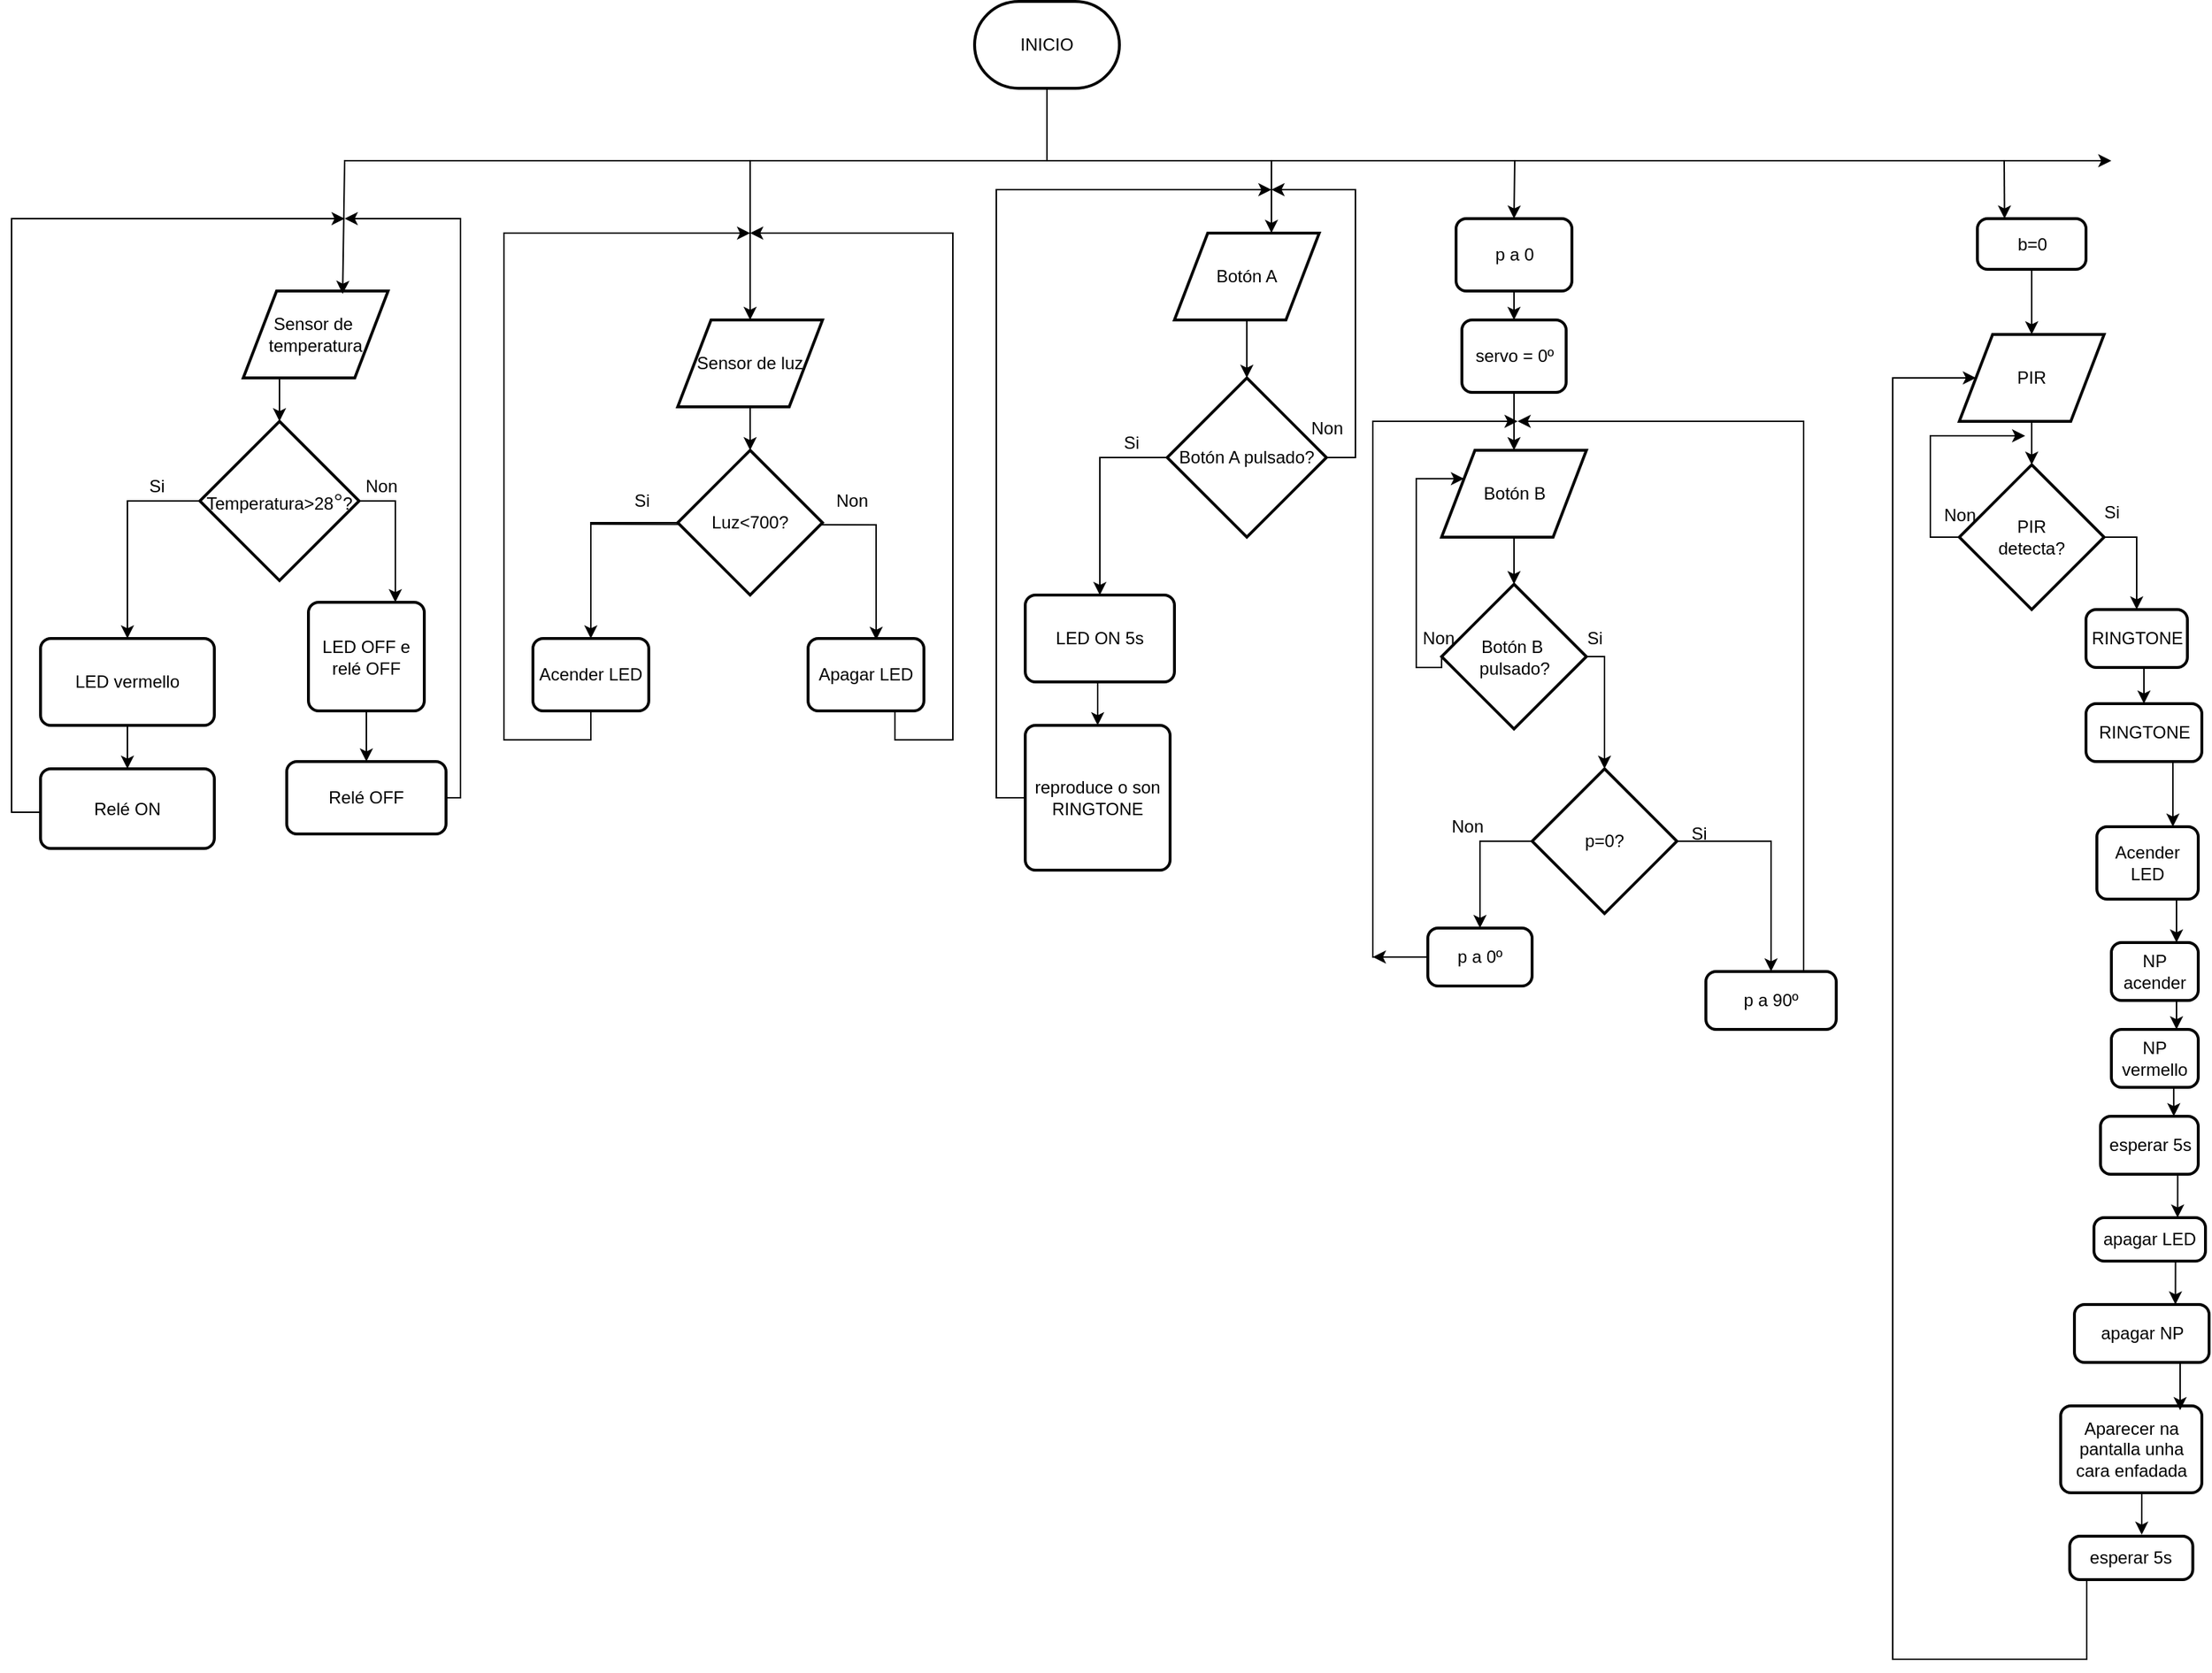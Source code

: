 <mxfile version="27.0.3">
  <diagram name="Page-1" id="KyqGEi8B41C6Mj7iuHl9">
    <mxGraphModel dx="1360" dy="793" grid="1" gridSize="10" guides="1" tooltips="1" connect="1" arrows="1" fold="1" page="1" pageScale="1" pageWidth="1654" pageHeight="1169" math="0" shadow="0">
      <root>
        <mxCell id="0" />
        <mxCell id="1" parent="0" />
        <mxCell id="-vufY55AQejXjVFCei5X-1" value="INICIO" style="strokeWidth=2;html=1;shape=mxgraph.flowchart.terminator;whiteSpace=wrap;" parent="1" vertex="1">
          <mxGeometry x="785" y="10" width="100" height="60" as="geometry" />
        </mxCell>
        <mxCell id="9w9Q5sbjlWEIoFkh7Z5A-24" style="edgeStyle=orthogonalEdgeStyle;rounded=0;orthogonalLoop=1;jettySize=auto;html=1;exitX=0.5;exitY=1;exitDx=0;exitDy=0;" parent="1" source="-vufY55AQejXjVFCei5X-2" edge="1">
          <mxGeometry relative="1" as="geometry">
            <mxPoint x="630" y="170" as="targetPoint" />
            <Array as="points">
              <mxPoint x="520" y="520" />
              <mxPoint x="460" y="520" />
              <mxPoint x="460" y="170" />
              <mxPoint x="592" y="170" />
            </Array>
          </mxGeometry>
        </mxCell>
        <mxCell id="-vufY55AQejXjVFCei5X-2" value="Acender LED" style="rounded=1;whiteSpace=wrap;html=1;absoluteArcSize=1;arcSize=14;strokeWidth=2;" parent="1" vertex="1">
          <mxGeometry x="480" y="450" width="80" height="50" as="geometry" />
        </mxCell>
        <mxCell id="-vufY55AQejXjVFCei5X-11" style="edgeStyle=orthogonalEdgeStyle;rounded=0;orthogonalLoop=1;jettySize=auto;html=1;exitX=0.5;exitY=1;exitDx=0;exitDy=0;" parent="1" source="-vufY55AQejXjVFCei5X-4" target="-vufY55AQejXjVFCei5X-5" edge="1">
          <mxGeometry relative="1" as="geometry" />
        </mxCell>
        <mxCell id="-vufY55AQejXjVFCei5X-4" value="&lt;div&gt;Sensor de luz&lt;/div&gt;" style="shape=parallelogram;html=1;strokeWidth=2;perimeter=parallelogramPerimeter;whiteSpace=wrap;rounded=1;arcSize=0;size=0.23;" parent="1" vertex="1">
          <mxGeometry x="580" y="230" width="100" height="60" as="geometry" />
        </mxCell>
        <mxCell id="-vufY55AQejXjVFCei5X-12" style="edgeStyle=orthogonalEdgeStyle;rounded=0;orthogonalLoop=1;jettySize=auto;html=1;entryX=0.588;entryY=0.02;entryDx=0;entryDy=0;entryPerimeter=0;" parent="1" target="-vufY55AQejXjVFCei5X-15" edge="1">
          <mxGeometry relative="1" as="geometry">
            <mxPoint x="720" y="440" as="targetPoint" />
            <mxPoint x="520" y="371" as="sourcePoint" />
          </mxGeometry>
        </mxCell>
        <mxCell id="-vufY55AQejXjVFCei5X-24" style="edgeStyle=orthogonalEdgeStyle;rounded=0;orthogonalLoop=1;jettySize=auto;html=1;exitX=0;exitY=0.5;exitDx=0;exitDy=0;exitPerimeter=0;entryX=0.5;entryY=0;entryDx=0;entryDy=0;" parent="1" source="-vufY55AQejXjVFCei5X-5" target="-vufY55AQejXjVFCei5X-2" edge="1">
          <mxGeometry relative="1" as="geometry" />
        </mxCell>
        <mxCell id="-vufY55AQejXjVFCei5X-5" value="Luz&amp;lt;700?" style="strokeWidth=2;html=1;shape=mxgraph.flowchart.decision;whiteSpace=wrap;" parent="1" vertex="1">
          <mxGeometry x="580" y="320" width="100" height="100" as="geometry" />
        </mxCell>
        <mxCell id="-vufY55AQejXjVFCei5X-7" value="Si" style="text;html=1;align=center;verticalAlign=middle;resizable=0;points=[];autosize=1;strokeColor=none;fillColor=none;" parent="1" vertex="1">
          <mxGeometry x="540" y="340" width="30" height="30" as="geometry" />
        </mxCell>
        <mxCell id="-vufY55AQejXjVFCei5X-14" value="Non" style="text;html=1;align=center;verticalAlign=middle;resizable=0;points=[];autosize=1;strokeColor=none;fillColor=none;" parent="1" vertex="1">
          <mxGeometry x="675" y="340" width="50" height="30" as="geometry" />
        </mxCell>
        <mxCell id="9w9Q5sbjlWEIoFkh7Z5A-3" style="edgeStyle=orthogonalEdgeStyle;rounded=0;orthogonalLoop=1;jettySize=auto;html=1;exitX=0.75;exitY=1;exitDx=0;exitDy=0;" parent="1" source="-vufY55AQejXjVFCei5X-15" edge="1">
          <mxGeometry relative="1" as="geometry">
            <mxPoint x="630" y="170" as="targetPoint" />
            <Array as="points">
              <mxPoint x="730" y="520" />
              <mxPoint x="770" y="520" />
              <mxPoint x="770" y="170" />
            </Array>
          </mxGeometry>
        </mxCell>
        <mxCell id="-vufY55AQejXjVFCei5X-15" value="Apagar LED" style="rounded=1;whiteSpace=wrap;html=1;absoluteArcSize=1;arcSize=14;strokeWidth=2;" parent="1" vertex="1">
          <mxGeometry x="670" y="450" width="80" height="50" as="geometry" />
        </mxCell>
        <mxCell id="-vufY55AQejXjVFCei5X-19" value="&lt;div&gt;Sensor de&amp;nbsp;&lt;/div&gt;&lt;div&gt;temperatura&lt;/div&gt;" style="shape=parallelogram;html=1;strokeWidth=2;perimeter=parallelogramPerimeter;whiteSpace=wrap;rounded=1;arcSize=0;size=0.23;" parent="1" vertex="1">
          <mxGeometry x="280" y="210" width="100" height="60" as="geometry" />
        </mxCell>
        <mxCell id="-vufY55AQejXjVFCei5X-23" value="" style="endArrow=classic;html=1;rounded=0;entryX=0.686;entryY=0.033;entryDx=0;entryDy=0;entryPerimeter=0;exitX=0.5;exitY=1;exitDx=0;exitDy=0;exitPerimeter=0;" parent="1" source="-vufY55AQejXjVFCei5X-1" target="-vufY55AQejXjVFCei5X-19" edge="1">
          <mxGeometry width="50" height="50" relative="1" as="geometry">
            <mxPoint x="835" y="120" as="sourcePoint" />
            <mxPoint x="460" y="170" as="targetPoint" />
            <Array as="points">
              <mxPoint x="835" y="120" />
              <mxPoint x="350" y="120" />
            </Array>
          </mxGeometry>
        </mxCell>
        <mxCell id="9w9Q5sbjlWEIoFkh7Z5A-10" style="edgeStyle=orthogonalEdgeStyle;rounded=0;orthogonalLoop=1;jettySize=auto;html=1;exitX=0;exitY=0.5;exitDx=0;exitDy=0;exitPerimeter=0;entryX=0.5;entryY=0;entryDx=0;entryDy=0;" parent="1" source="9w9Q5sbjlWEIoFkh7Z5A-4" target="9w9Q5sbjlWEIoFkh7Z5A-6" edge="1">
          <mxGeometry relative="1" as="geometry" />
        </mxCell>
        <mxCell id="9w9Q5sbjlWEIoFkh7Z5A-12" style="edgeStyle=orthogonalEdgeStyle;rounded=0;orthogonalLoop=1;jettySize=auto;html=1;exitX=1;exitY=0.5;exitDx=0;exitDy=0;" parent="1" source="lRxe8HQl1JGQCVjmyw2J-1" edge="1">
          <mxGeometry relative="1" as="geometry">
            <mxPoint x="350" y="160" as="targetPoint" />
            <mxPoint x="410" y="450" as="sourcePoint" />
            <Array as="points">
              <mxPoint x="430" y="160" />
            </Array>
          </mxGeometry>
        </mxCell>
        <mxCell id="9w9Q5sbjlWEIoFkh7Z5A-35" style="edgeStyle=orthogonalEdgeStyle;rounded=0;orthogonalLoop=1;jettySize=auto;html=1;exitX=1;exitY=0.5;exitDx=0;exitDy=0;exitPerimeter=0;entryX=0.75;entryY=0;entryDx=0;entryDy=0;" parent="1" source="9w9Q5sbjlWEIoFkh7Z5A-4" target="9w9Q5sbjlWEIoFkh7Z5A-31" edge="1">
          <mxGeometry relative="1" as="geometry" />
        </mxCell>
        <mxCell id="9w9Q5sbjlWEIoFkh7Z5A-4" value="Temperatura&amp;gt;28&lt;span style=&quot;color: rgb(32, 33, 34); font-family: sans-serif; font-size: 16px; text-align: start; background-color: rgb(255, 255, 255);&quot;&gt;°&lt;/span&gt;?" style="strokeWidth=2;html=1;shape=mxgraph.flowchart.decision;whiteSpace=wrap;" parent="1" vertex="1">
          <mxGeometry x="250" y="300" width="110" height="110" as="geometry" />
        </mxCell>
        <mxCell id="9w9Q5sbjlWEIoFkh7Z5A-5" style="edgeStyle=orthogonalEdgeStyle;rounded=0;orthogonalLoop=1;jettySize=auto;html=1;exitX=0.25;exitY=1;exitDx=0;exitDy=0;entryX=0.5;entryY=0;entryDx=0;entryDy=0;entryPerimeter=0;" parent="1" source="-vufY55AQejXjVFCei5X-19" target="9w9Q5sbjlWEIoFkh7Z5A-4" edge="1">
          <mxGeometry relative="1" as="geometry" />
        </mxCell>
        <mxCell id="9w9Q5sbjlWEIoFkh7Z5A-23" style="edgeStyle=orthogonalEdgeStyle;rounded=0;orthogonalLoop=1;jettySize=auto;html=1;exitX=0;exitY=0.5;exitDx=0;exitDy=0;" parent="1" source="9w9Q5sbjlWEIoFkh7Z5A-32" edge="1">
          <mxGeometry relative="1" as="geometry">
            <mxPoint x="120" y="540" as="sourcePoint" />
            <mxPoint x="350" y="160" as="targetPoint" />
            <Array as="points">
              <mxPoint x="140" y="570" />
              <mxPoint x="120" y="570" />
              <mxPoint x="120" y="160" />
            </Array>
          </mxGeometry>
        </mxCell>
        <mxCell id="9w9Q5sbjlWEIoFkh7Z5A-34" style="edgeStyle=orthogonalEdgeStyle;rounded=0;orthogonalLoop=1;jettySize=auto;html=1;exitX=0.5;exitY=1;exitDx=0;exitDy=0;entryX=0.5;entryY=0;entryDx=0;entryDy=0;" parent="1" source="9w9Q5sbjlWEIoFkh7Z5A-6" target="9w9Q5sbjlWEIoFkh7Z5A-32" edge="1">
          <mxGeometry relative="1" as="geometry" />
        </mxCell>
        <mxCell id="9w9Q5sbjlWEIoFkh7Z5A-6" value="LED vermello" style="rounded=1;whiteSpace=wrap;html=1;absoluteArcSize=1;arcSize=14;strokeWidth=2;" parent="1" vertex="1">
          <mxGeometry x="140" y="450" width="120" height="60" as="geometry" />
        </mxCell>
        <mxCell id="9w9Q5sbjlWEIoFkh7Z5A-11" value="Si" style="text;html=1;align=center;verticalAlign=middle;resizable=0;points=[];autosize=1;strokeColor=none;fillColor=none;" parent="1" vertex="1">
          <mxGeometry x="205" y="330" width="30" height="30" as="geometry" />
        </mxCell>
        <mxCell id="9w9Q5sbjlWEIoFkh7Z5A-13" value="Non" style="text;html=1;align=center;verticalAlign=middle;resizable=0;points=[];autosize=1;strokeColor=none;fillColor=none;" parent="1" vertex="1">
          <mxGeometry x="350" y="330" width="50" height="30" as="geometry" />
        </mxCell>
        <mxCell id="9w9Q5sbjlWEIoFkh7Z5A-14" value="" style="endArrow=classic;html=1;rounded=0;edgeStyle=orthogonalEdgeStyle;entryX=0.669;entryY=-0.001;entryDx=0;entryDy=0;entryPerimeter=0;" parent="1" target="9w9Q5sbjlWEIoFkh7Z5A-16" edge="1">
          <mxGeometry width="50" height="50" relative="1" as="geometry">
            <mxPoint x="828" y="120" as="sourcePoint" />
            <mxPoint x="943" y="120" as="targetPoint" />
            <Array as="points">
              <mxPoint x="990" y="120" />
              <mxPoint x="990" y="170" />
            </Array>
          </mxGeometry>
        </mxCell>
        <mxCell id="9w9Q5sbjlWEIoFkh7Z5A-16" value="Botón A" style="shape=parallelogram;html=1;strokeWidth=2;perimeter=parallelogramPerimeter;whiteSpace=wrap;rounded=1;arcSize=0;size=0.23;" parent="1" vertex="1">
          <mxGeometry x="923" y="170" width="100" height="60" as="geometry" />
        </mxCell>
        <mxCell id="9w9Q5sbjlWEIoFkh7Z5A-21" style="edgeStyle=orthogonalEdgeStyle;rounded=0;orthogonalLoop=1;jettySize=auto;html=1;exitX=0;exitY=0.5;exitDx=0;exitDy=0;exitPerimeter=0;entryX=0.5;entryY=0;entryDx=0;entryDy=0;" parent="1" source="9w9Q5sbjlWEIoFkh7Z5A-18" target="9w9Q5sbjlWEIoFkh7Z5A-20" edge="1">
          <mxGeometry relative="1" as="geometry" />
        </mxCell>
        <mxCell id="9w9Q5sbjlWEIoFkh7Z5A-25" style="edgeStyle=orthogonalEdgeStyle;rounded=0;orthogonalLoop=1;jettySize=auto;html=1;exitX=1;exitY=0.5;exitDx=0;exitDy=0;exitPerimeter=0;" parent="1" source="9w9Q5sbjlWEIoFkh7Z5A-18" edge="1">
          <mxGeometry relative="1" as="geometry">
            <mxPoint x="990" y="140" as="targetPoint" />
            <Array as="points">
              <mxPoint x="1048" y="325" />
              <mxPoint x="1048" y="140" />
            </Array>
          </mxGeometry>
        </mxCell>
        <mxCell id="9w9Q5sbjlWEIoFkh7Z5A-18" value="Botón A pulsado?" style="strokeWidth=2;html=1;shape=mxgraph.flowchart.decision;whiteSpace=wrap;" parent="1" vertex="1">
          <mxGeometry x="918" y="270" width="110" height="110" as="geometry" />
        </mxCell>
        <mxCell id="9w9Q5sbjlWEIoFkh7Z5A-19" style="edgeStyle=orthogonalEdgeStyle;rounded=0;orthogonalLoop=1;jettySize=auto;html=1;exitX=0.5;exitY=1;exitDx=0;exitDy=0;entryX=0.5;entryY=0;entryDx=0;entryDy=0;entryPerimeter=0;" parent="1" source="9w9Q5sbjlWEIoFkh7Z5A-16" target="9w9Q5sbjlWEIoFkh7Z5A-18" edge="1">
          <mxGeometry relative="1" as="geometry" />
        </mxCell>
        <mxCell id="9w9Q5sbjlWEIoFkh7Z5A-26" style="edgeStyle=orthogonalEdgeStyle;rounded=0;orthogonalLoop=1;jettySize=auto;html=1;exitX=0;exitY=0.5;exitDx=0;exitDy=0;" parent="1" source="9w9Q5sbjlWEIoFkh7Z5A-30" edge="1">
          <mxGeometry relative="1" as="geometry">
            <mxPoint x="990" y="140" as="targetPoint" />
            <Array as="points">
              <mxPoint x="800" y="560" />
              <mxPoint x="800" y="140" />
            </Array>
          </mxGeometry>
        </mxCell>
        <mxCell id="9w9Q5sbjlWEIoFkh7Z5A-36" style="edgeStyle=orthogonalEdgeStyle;rounded=0;orthogonalLoop=1;jettySize=auto;html=1;exitX=0.5;exitY=1;exitDx=0;exitDy=0;entryX=0.5;entryY=0;entryDx=0;entryDy=0;" parent="1" source="9w9Q5sbjlWEIoFkh7Z5A-20" target="9w9Q5sbjlWEIoFkh7Z5A-30" edge="1">
          <mxGeometry relative="1" as="geometry" />
        </mxCell>
        <mxCell id="9w9Q5sbjlWEIoFkh7Z5A-20" value="LED ON 5s" style="rounded=1;whiteSpace=wrap;html=1;absoluteArcSize=1;arcSize=14;strokeWidth=2;" parent="1" vertex="1">
          <mxGeometry x="820" y="420" width="103" height="60" as="geometry" />
        </mxCell>
        <mxCell id="9w9Q5sbjlWEIoFkh7Z5A-22" value="Si" style="text;html=1;align=center;verticalAlign=middle;resizable=0;points=[];autosize=1;strokeColor=none;fillColor=none;" parent="1" vertex="1">
          <mxGeometry x="878" y="300" width="30" height="30" as="geometry" />
        </mxCell>
        <mxCell id="9w9Q5sbjlWEIoFkh7Z5A-27" value="Non" style="text;html=1;align=center;verticalAlign=middle;resizable=0;points=[];autosize=1;strokeColor=none;fillColor=none;" parent="1" vertex="1">
          <mxGeometry x="1003" y="290" width="50" height="30" as="geometry" />
        </mxCell>
        <mxCell id="9w9Q5sbjlWEIoFkh7Z5A-28" value="" style="endArrow=classic;html=1;rounded=0;entryX=0.5;entryY=0;entryDx=0;entryDy=0;" parent="1" target="-vufY55AQejXjVFCei5X-4" edge="1">
          <mxGeometry width="50" height="50" relative="1" as="geometry">
            <mxPoint x="630" y="120" as="sourcePoint" />
            <mxPoint x="780" y="210" as="targetPoint" />
          </mxGeometry>
        </mxCell>
        <mxCell id="9w9Q5sbjlWEIoFkh7Z5A-30" value="reproduce o son RINGTONE" style="rounded=1;whiteSpace=wrap;html=1;absoluteArcSize=1;arcSize=14;strokeWidth=2;" parent="1" vertex="1">
          <mxGeometry x="820" y="510" width="100" height="100" as="geometry" />
        </mxCell>
        <mxCell id="lRxe8HQl1JGQCVjmyw2J-2" style="edgeStyle=orthogonalEdgeStyle;rounded=0;orthogonalLoop=1;jettySize=auto;html=1;exitX=0.5;exitY=1;exitDx=0;exitDy=0;entryX=0.5;entryY=0;entryDx=0;entryDy=0;" parent="1" source="9w9Q5sbjlWEIoFkh7Z5A-31" target="lRxe8HQl1JGQCVjmyw2J-1" edge="1">
          <mxGeometry relative="1" as="geometry" />
        </mxCell>
        <mxCell id="9w9Q5sbjlWEIoFkh7Z5A-31" value="LED OFF e relé OFF" style="rounded=1;whiteSpace=wrap;html=1;absoluteArcSize=1;arcSize=14;strokeWidth=2;" parent="1" vertex="1">
          <mxGeometry x="325" y="425" width="80" height="75" as="geometry" />
        </mxCell>
        <mxCell id="9w9Q5sbjlWEIoFkh7Z5A-32" value="&lt;div&gt;Relé ON&lt;/div&gt;" style="rounded=1;whiteSpace=wrap;html=1;absoluteArcSize=1;arcSize=14;strokeWidth=2;" parent="1" vertex="1">
          <mxGeometry x="140" y="540" width="120" height="55" as="geometry" />
        </mxCell>
        <mxCell id="lRxe8HQl1JGQCVjmyw2J-1" value="Relé OFF" style="rounded=1;whiteSpace=wrap;html=1;absoluteArcSize=1;arcSize=14;strokeWidth=2;" parent="1" vertex="1">
          <mxGeometry x="310" y="535" width="110" height="50" as="geometry" />
        </mxCell>
        <mxCell id="W9hbF1R6x8qX6uRaWupD-9" value="" style="endArrow=classic;html=1;rounded=0;entryX=0.5;entryY=0;entryDx=0;entryDy=0;" parent="1" target="CSXq6zceM_N9ux1u6pRN-1" edge="1">
          <mxGeometry width="50" height="50" relative="1" as="geometry">
            <mxPoint x="990" y="120" as="sourcePoint" />
            <mxPoint x="1155" y="170" as="targetPoint" />
            <Array as="points">
              <mxPoint x="1158" y="120" />
            </Array>
          </mxGeometry>
        </mxCell>
        <mxCell id="cJecQcQjMjEufNNMc6uH-2" style="edgeStyle=orthogonalEdgeStyle;rounded=0;orthogonalLoop=1;jettySize=auto;html=1;exitX=0.5;exitY=1;exitDx=0;exitDy=0;entryX=0.5;entryY=0;entryDx=0;entryDy=0;" parent="1" source="CSXq6zceM_N9ux1u6pRN-1" target="cJecQcQjMjEufNNMc6uH-1" edge="1">
          <mxGeometry relative="1" as="geometry" />
        </mxCell>
        <mxCell id="CSXq6zceM_N9ux1u6pRN-1" value="p a 0" style="rounded=1;whiteSpace=wrap;html=1;absoluteArcSize=1;arcSize=14;strokeWidth=2;" parent="1" vertex="1">
          <mxGeometry x="1117.5" y="160" width="80" height="50" as="geometry" />
        </mxCell>
        <mxCell id="CSXq6zceM_N9ux1u6pRN-10" value="Non" style="text;html=1;align=center;verticalAlign=middle;resizable=0;points=[];autosize=1;strokeColor=none;fillColor=none;" parent="1" vertex="1">
          <mxGeometry x="1080" y="435" width="50" height="30" as="geometry" />
        </mxCell>
        <mxCell id="CSXq6zceM_N9ux1u6pRN-11" value="Si" style="text;html=1;align=center;verticalAlign=middle;resizable=0;points=[];autosize=1;strokeColor=none;fillColor=none;" parent="1" vertex="1">
          <mxGeometry x="1197.5" y="435" width="30" height="30" as="geometry" />
        </mxCell>
        <mxCell id="CSXq6zceM_N9ux1u6pRN-20" style="edgeStyle=orthogonalEdgeStyle;rounded=0;orthogonalLoop=1;jettySize=auto;html=1;exitX=1;exitY=0.5;exitDx=0;exitDy=0;exitPerimeter=0;entryX=0.5;entryY=0;entryDx=0;entryDy=0;entryPerimeter=0;" parent="1" source="CSXq6zceM_N9ux1u6pRN-14" target="CSXq6zceM_N9ux1u6pRN-21" edge="1">
          <mxGeometry relative="1" as="geometry">
            <mxPoint x="1250" y="540" as="targetPoint" />
            <Array as="points">
              <mxPoint x="1220" y="463" />
              <mxPoint x="1220" y="540" />
            </Array>
          </mxGeometry>
        </mxCell>
        <mxCell id="CSXq6zceM_N9ux1u6pRN-23" style="edgeStyle=orthogonalEdgeStyle;rounded=0;orthogonalLoop=1;jettySize=auto;html=1;exitX=0;exitY=0.5;exitDx=0;exitDy=0;exitPerimeter=0;entryX=0;entryY=0.25;entryDx=0;entryDy=0;" parent="1" source="CSXq6zceM_N9ux1u6pRN-14" target="CSXq6zceM_N9ux1u6pRN-17" edge="1">
          <mxGeometry relative="1" as="geometry">
            <mxPoint x="1170" y="300" as="targetPoint" />
            <Array as="points">
              <mxPoint x="1108" y="470" />
              <mxPoint x="1090" y="470" />
              <mxPoint x="1090" y="340" />
            </Array>
          </mxGeometry>
        </mxCell>
        <mxCell id="CSXq6zceM_N9ux1u6pRN-14" value="Botón B&amp;nbsp;&lt;div&gt;pulsado?&lt;/div&gt;" style="strokeWidth=2;html=1;shape=mxgraph.flowchart.decision;whiteSpace=wrap;" parent="1" vertex="1">
          <mxGeometry x="1107.5" y="412.5" width="100" height="100" as="geometry" />
        </mxCell>
        <mxCell id="CSXq6zceM_N9ux1u6pRN-17" value="Botón B" style="shape=parallelogram;html=1;strokeWidth=2;perimeter=parallelogramPerimeter;whiteSpace=wrap;rounded=1;arcSize=0;size=0.23;" parent="1" vertex="1">
          <mxGeometry x="1107.5" y="320" width="100" height="60" as="geometry" />
        </mxCell>
        <mxCell id="CSXq6zceM_N9ux1u6pRN-19" style="edgeStyle=orthogonalEdgeStyle;rounded=0;orthogonalLoop=1;jettySize=auto;html=1;exitX=0.5;exitY=1;exitDx=0;exitDy=0;entryX=0.5;entryY=0;entryDx=0;entryDy=0;entryPerimeter=0;" parent="1" source="CSXq6zceM_N9ux1u6pRN-17" target="CSXq6zceM_N9ux1u6pRN-14" edge="1">
          <mxGeometry relative="1" as="geometry" />
        </mxCell>
        <mxCell id="CSXq6zceM_N9ux1u6pRN-22" style="edgeStyle=orthogonalEdgeStyle;rounded=0;orthogonalLoop=1;jettySize=auto;html=1;exitX=1;exitY=0.5;exitDx=0;exitDy=0;exitPerimeter=0;entryX=0.5;entryY=0;entryDx=0;entryDy=0;" parent="1" source="CSXq6zceM_N9ux1u6pRN-21" target="CSXq6zceM_N9ux1u6pRN-26" edge="1">
          <mxGeometry relative="1" as="geometry">
            <mxPoint x="1300" y="660" as="targetPoint" />
            <Array as="points">
              <mxPoint x="1335" y="590" />
            </Array>
          </mxGeometry>
        </mxCell>
        <mxCell id="i7zclb9xwEqO1pH5dlS5-2" style="edgeStyle=orthogonalEdgeStyle;rounded=0;orthogonalLoop=1;jettySize=auto;html=1;exitX=0;exitY=0.5;exitDx=0;exitDy=0;exitPerimeter=0;entryX=0.5;entryY=0;entryDx=0;entryDy=0;" parent="1" source="CSXq6zceM_N9ux1u6pRN-21" target="i7zclb9xwEqO1pH5dlS5-1" edge="1">
          <mxGeometry relative="1" as="geometry">
            <mxPoint x="1125" y="620" as="targetPoint" />
          </mxGeometry>
        </mxCell>
        <mxCell id="CSXq6zceM_N9ux1u6pRN-21" value="p=0?" style="strokeWidth=2;html=1;shape=mxgraph.flowchart.decision;whiteSpace=wrap;" parent="1" vertex="1">
          <mxGeometry x="1170" y="540" width="100" height="100" as="geometry" />
        </mxCell>
        <mxCell id="CSXq6zceM_N9ux1u6pRN-24" value="Si" style="text;html=1;align=center;verticalAlign=middle;resizable=0;points=[];autosize=1;strokeColor=none;fillColor=none;" parent="1" vertex="1">
          <mxGeometry x="1270" y="570" width="30" height="30" as="geometry" />
        </mxCell>
        <mxCell id="CSXq6zceM_N9ux1u6pRN-25" value="Non" style="text;html=1;align=center;verticalAlign=middle;resizable=0;points=[];autosize=1;strokeColor=none;fillColor=none;" parent="1" vertex="1">
          <mxGeometry x="1100" y="565" width="50" height="30" as="geometry" />
        </mxCell>
        <mxCell id="i7zclb9xwEqO1pH5dlS5-6" style="edgeStyle=orthogonalEdgeStyle;rounded=0;orthogonalLoop=1;jettySize=auto;html=1;exitX=0.75;exitY=0;exitDx=0;exitDy=0;" parent="1" source="CSXq6zceM_N9ux1u6pRN-26" edge="1">
          <mxGeometry relative="1" as="geometry">
            <mxPoint x="1160" y="300" as="targetPoint" />
            <Array as="points">
              <mxPoint x="1358" y="300" />
            </Array>
          </mxGeometry>
        </mxCell>
        <mxCell id="CSXq6zceM_N9ux1u6pRN-26" value="p a 90º" style="rounded=1;whiteSpace=wrap;html=1;absoluteArcSize=1;arcSize=14;strokeWidth=2;" parent="1" vertex="1">
          <mxGeometry x="1290" y="680" width="90" height="40" as="geometry" />
        </mxCell>
        <mxCell id="kLhJCPL_ZxocsiZe3DG--5" style="edgeStyle=orthogonalEdgeStyle;rounded=0;orthogonalLoop=1;jettySize=auto;html=1;exitX=0.5;exitY=1;exitDx=0;exitDy=0;entryX=0.5;entryY=0;entryDx=0;entryDy=0;" parent="1" source="CSXq6zceM_N9ux1u6pRN-27" target="CSXq6zceM_N9ux1u6pRN-29" edge="1">
          <mxGeometry relative="1" as="geometry" />
        </mxCell>
        <mxCell id="CSXq6zceM_N9ux1u6pRN-27" value="b=0" style="rounded=1;whiteSpace=wrap;html=1;absoluteArcSize=1;arcSize=14;strokeWidth=2;" parent="1" vertex="1">
          <mxGeometry x="1477.5" y="160" width="75" height="35" as="geometry" />
        </mxCell>
        <mxCell id="CSXq6zceM_N9ux1u6pRN-28" value="" style="endArrow=classic;html=1;rounded=0;" parent="1" edge="1">
          <mxGeometry width="50" height="50" relative="1" as="geometry">
            <mxPoint x="1150" y="120" as="sourcePoint" />
            <mxPoint x="1570" y="120" as="targetPoint" />
            <Array as="points">
              <mxPoint x="1335" y="120" />
            </Array>
          </mxGeometry>
        </mxCell>
        <mxCell id="CSXq6zceM_N9ux1u6pRN-29" value="PIR" style="shape=parallelogram;html=1;strokeWidth=2;perimeter=parallelogramPerimeter;whiteSpace=wrap;rounded=1;arcSize=0;size=0.23;" parent="1" vertex="1">
          <mxGeometry x="1465" y="240" width="100" height="60" as="geometry" />
        </mxCell>
        <mxCell id="i7zclb9xwEqO1pH5dlS5-20" style="edgeStyle=orthogonalEdgeStyle;rounded=0;orthogonalLoop=1;jettySize=auto;html=1;exitX=0;exitY=0.5;exitDx=0;exitDy=0;exitPerimeter=0;" parent="1" source="kLhJCPL_ZxocsiZe3DG--1" edge="1">
          <mxGeometry relative="1" as="geometry">
            <mxPoint x="1510" y="310" as="targetPoint" />
          </mxGeometry>
        </mxCell>
        <mxCell id="i7zclb9xwEqO1pH5dlS5-24" style="edgeStyle=orthogonalEdgeStyle;rounded=0;orthogonalLoop=1;jettySize=auto;html=1;exitX=1;exitY=0.5;exitDx=0;exitDy=0;exitPerimeter=0;entryX=0.5;entryY=0;entryDx=0;entryDy=0;" parent="1" source="kLhJCPL_ZxocsiZe3DG--1" target="i7zclb9xwEqO1pH5dlS5-23" edge="1">
          <mxGeometry relative="1" as="geometry" />
        </mxCell>
        <mxCell id="kLhJCPL_ZxocsiZe3DG--1" value="PIR&lt;div&gt;detecta?&lt;/div&gt;" style="strokeWidth=2;html=1;shape=mxgraph.flowchart.decision;whiteSpace=wrap;" parent="1" vertex="1">
          <mxGeometry x="1465" y="330" width="100" height="100" as="geometry" />
        </mxCell>
        <mxCell id="kLhJCPL_ZxocsiZe3DG--6" style="edgeStyle=orthogonalEdgeStyle;rounded=0;orthogonalLoop=1;jettySize=auto;html=1;exitX=0.5;exitY=1;exitDx=0;exitDy=0;entryX=0.5;entryY=0;entryDx=0;entryDy=0;entryPerimeter=0;" parent="1" source="CSXq6zceM_N9ux1u6pRN-29" target="kLhJCPL_ZxocsiZe3DG--1" edge="1">
          <mxGeometry relative="1" as="geometry" />
        </mxCell>
        <mxCell id="i7zclb9xwEqO1pH5dlS5-13" style="edgeStyle=orthogonalEdgeStyle;rounded=0;orthogonalLoop=1;jettySize=auto;html=1;exitX=0;exitY=0.5;exitDx=0;exitDy=0;" parent="1" source="i7zclb9xwEqO1pH5dlS5-1" edge="1">
          <mxGeometry relative="1" as="geometry">
            <mxPoint x="1060" y="670" as="targetPoint" />
          </mxGeometry>
        </mxCell>
        <mxCell id="i7zclb9xwEqO1pH5dlS5-1" value="p a 0º" style="rounded=1;whiteSpace=wrap;html=1;absoluteArcSize=1;arcSize=14;strokeWidth=2;" parent="1" vertex="1">
          <mxGeometry x="1098" y="650" width="72" height="40" as="geometry" />
        </mxCell>
        <mxCell id="i7zclb9xwEqO1pH5dlS5-12" style="edgeStyle=orthogonalEdgeStyle;rounded=0;orthogonalLoop=1;jettySize=auto;html=1;exitX=0;exitY=0.5;exitDx=0;exitDy=0;exitPerimeter=0;" parent="1" edge="1">
          <mxGeometry relative="1" as="geometry">
            <mxPoint x="1160" y="300" as="targetPoint" />
            <Array as="points">
              <mxPoint x="1060" y="670" />
              <mxPoint x="1060" y="300" />
            </Array>
            <mxPoint x="1075" y="670" as="sourcePoint" />
          </mxGeometry>
        </mxCell>
        <mxCell id="i7zclb9xwEqO1pH5dlS5-9" value="" style="endArrow=classic;html=1;rounded=0;entryX=0.25;entryY=0;entryDx=0;entryDy=0;" parent="1" target="CSXq6zceM_N9ux1u6pRN-27" edge="1">
          <mxGeometry width="50" height="50" relative="1" as="geometry">
            <mxPoint x="1496" y="120" as="sourcePoint" />
            <mxPoint x="1550" y="100" as="targetPoint" />
          </mxGeometry>
        </mxCell>
        <mxCell id="i7zclb9xwEqO1pH5dlS5-21" value="Non" style="text;html=1;align=center;verticalAlign=middle;resizable=0;points=[];autosize=1;strokeColor=none;fillColor=none;" parent="1" vertex="1">
          <mxGeometry x="1440" y="350" width="50" height="30" as="geometry" />
        </mxCell>
        <mxCell id="i7zclb9xwEqO1pH5dlS5-26" style="edgeStyle=orthogonalEdgeStyle;rounded=0;orthogonalLoop=1;jettySize=auto;html=1;exitX=0.5;exitY=1;exitDx=0;exitDy=0;entryX=0.5;entryY=0;entryDx=0;entryDy=0;" parent="1" source="i7zclb9xwEqO1pH5dlS5-23" target="i7zclb9xwEqO1pH5dlS5-25" edge="1">
          <mxGeometry relative="1" as="geometry" />
        </mxCell>
        <mxCell id="i7zclb9xwEqO1pH5dlS5-23" value="&amp;nbsp;RINGTONE&amp;nbsp;" style="rounded=1;whiteSpace=wrap;html=1;absoluteArcSize=1;arcSize=14;strokeWidth=2;" parent="1" vertex="1">
          <mxGeometry x="1552.5" y="430" width="70" height="40" as="geometry" />
        </mxCell>
        <mxCell id="h1T2e8of2kqsvRnPYRkr-1" style="edgeStyle=orthogonalEdgeStyle;rounded=0;orthogonalLoop=1;jettySize=auto;html=1;exitX=0.75;exitY=1;exitDx=0;exitDy=0;entryX=0.75;entryY=0;entryDx=0;entryDy=0;" parent="1" source="i7zclb9xwEqO1pH5dlS5-25" target="i7zclb9xwEqO1pH5dlS5-33" edge="1">
          <mxGeometry relative="1" as="geometry" />
        </mxCell>
        <mxCell id="i7zclb9xwEqO1pH5dlS5-25" value="RINGTONE" style="rounded=1;whiteSpace=wrap;html=1;absoluteArcSize=1;arcSize=14;strokeWidth=2;" parent="1" vertex="1">
          <mxGeometry x="1552.5" y="495" width="80" height="40" as="geometry" />
        </mxCell>
        <mxCell id="iv6m-2WlOI4TeWNcMpfM-1" style="edgeStyle=orthogonalEdgeStyle;rounded=0;orthogonalLoop=1;jettySize=auto;html=1;exitX=0.75;exitY=1;exitDx=0;exitDy=0;entryX=0.75;entryY=0;entryDx=0;entryDy=0;" parent="1" source="i7zclb9xwEqO1pH5dlS5-33" target="i7zclb9xwEqO1pH5dlS5-35" edge="1">
          <mxGeometry relative="1" as="geometry" />
        </mxCell>
        <mxCell id="i7zclb9xwEqO1pH5dlS5-33" value="Acender LED" style="rounded=1;whiteSpace=wrap;html=1;absoluteArcSize=1;arcSize=14;strokeWidth=2;" parent="1" vertex="1">
          <mxGeometry x="1560" y="580" width="70" height="50" as="geometry" />
        </mxCell>
        <mxCell id="iv6m-2WlOI4TeWNcMpfM-4" style="edgeStyle=orthogonalEdgeStyle;rounded=0;orthogonalLoop=1;jettySize=auto;html=1;exitX=0.75;exitY=1;exitDx=0;exitDy=0;entryX=0.75;entryY=0;entryDx=0;entryDy=0;" parent="1" source="i7zclb9xwEqO1pH5dlS5-34" target="iv6m-2WlOI4TeWNcMpfM-3" edge="1">
          <mxGeometry relative="1" as="geometry" />
        </mxCell>
        <mxCell id="i7zclb9xwEqO1pH5dlS5-34" value="NP vermello" style="rounded=1;whiteSpace=wrap;html=1;absoluteArcSize=1;arcSize=14;strokeWidth=2;" parent="1" vertex="1">
          <mxGeometry x="1570" y="720" width="60" height="40" as="geometry" />
        </mxCell>
        <mxCell id="iv6m-2WlOI4TeWNcMpfM-2" style="edgeStyle=orthogonalEdgeStyle;rounded=0;orthogonalLoop=1;jettySize=auto;html=1;exitX=0.75;exitY=1;exitDx=0;exitDy=0;entryX=0.75;entryY=0;entryDx=0;entryDy=0;" parent="1" source="i7zclb9xwEqO1pH5dlS5-35" target="i7zclb9xwEqO1pH5dlS5-34" edge="1">
          <mxGeometry relative="1" as="geometry" />
        </mxCell>
        <mxCell id="i7zclb9xwEqO1pH5dlS5-35" value="NP acender" style="rounded=1;whiteSpace=wrap;html=1;absoluteArcSize=1;arcSize=14;strokeWidth=2;" parent="1" vertex="1">
          <mxGeometry x="1570" y="660" width="60" height="40" as="geometry" />
        </mxCell>
        <mxCell id="i7zclb9xwEqO1pH5dlS5-36" value="Aparecer na pantalla unha cara enfadada" style="rounded=1;whiteSpace=wrap;html=1;absoluteArcSize=1;arcSize=14;strokeWidth=2;" parent="1" vertex="1">
          <mxGeometry x="1535" y="980" width="97.5" height="60" as="geometry" />
        </mxCell>
        <mxCell id="iv6m-2WlOI4TeWNcMpfM-6" style="edgeStyle=orthogonalEdgeStyle;rounded=0;orthogonalLoop=1;jettySize=auto;html=1;exitX=0.75;exitY=1;exitDx=0;exitDy=0;entryX=0.75;entryY=0;entryDx=0;entryDy=0;" parent="1" source="iv6m-2WlOI4TeWNcMpfM-3" target="iv6m-2WlOI4TeWNcMpfM-5" edge="1">
          <mxGeometry relative="1" as="geometry" />
        </mxCell>
        <mxCell id="iv6m-2WlOI4TeWNcMpfM-3" value="esperar 5s" style="rounded=1;whiteSpace=wrap;html=1;absoluteArcSize=1;arcSize=14;strokeWidth=2;" parent="1" vertex="1">
          <mxGeometry x="1562.5" y="780" width="67.5" height="40" as="geometry" />
        </mxCell>
        <mxCell id="iv6m-2WlOI4TeWNcMpfM-7" style="edgeStyle=orthogonalEdgeStyle;rounded=0;orthogonalLoop=1;jettySize=auto;html=1;exitX=0.75;exitY=1;exitDx=0;exitDy=0;entryX=0.75;entryY=0;entryDx=0;entryDy=0;" parent="1" source="iv6m-2WlOI4TeWNcMpfM-5" target="iv6m-2WlOI4TeWNcMpfM-8" edge="1">
          <mxGeometry relative="1" as="geometry">
            <mxPoint x="1616" y="980" as="targetPoint" />
          </mxGeometry>
        </mxCell>
        <mxCell id="iv6m-2WlOI4TeWNcMpfM-5" value="apagar LED" style="rounded=1;whiteSpace=wrap;html=1;absoluteArcSize=1;arcSize=14;strokeWidth=2;" parent="1" vertex="1">
          <mxGeometry x="1558" y="850" width="77" height="30" as="geometry" />
        </mxCell>
        <mxCell id="iv6m-2WlOI4TeWNcMpfM-8" value="apagar NP" style="rounded=1;whiteSpace=wrap;html=1;absoluteArcSize=1;arcSize=14;strokeWidth=2;" parent="1" vertex="1">
          <mxGeometry x="1544.5" y="910" width="93" height="40" as="geometry" />
        </mxCell>
        <mxCell id="iv6m-2WlOI4TeWNcMpfM-10" style="edgeStyle=orthogonalEdgeStyle;rounded=0;orthogonalLoop=1;jettySize=auto;html=1;exitX=0.75;exitY=1;exitDx=0;exitDy=0;entryX=0.846;entryY=0.05;entryDx=0;entryDy=0;entryPerimeter=0;" parent="1" source="iv6m-2WlOI4TeWNcMpfM-8" target="i7zclb9xwEqO1pH5dlS5-36" edge="1">
          <mxGeometry relative="1" as="geometry" />
        </mxCell>
        <mxCell id="iv6m-2WlOI4TeWNcMpfM-13" style="edgeStyle=orthogonalEdgeStyle;rounded=0;orthogonalLoop=1;jettySize=auto;html=1;entryX=0;entryY=0.5;entryDx=0;entryDy=0;exitX=0;exitY=0.75;exitDx=0;exitDy=0;" parent="1" source="iv6m-2WlOI4TeWNcMpfM-12" target="CSXq6zceM_N9ux1u6pRN-29" edge="1">
          <mxGeometry relative="1" as="geometry">
            <mxPoint x="1490" y="1155" as="sourcePoint" />
            <mxPoint x="1417.971" y="270.001" as="targetPoint" />
            <Array as="points">
              <mxPoint x="1553" y="1155" />
              <mxPoint x="1419" y="1155" />
              <mxPoint x="1419" y="270" />
            </Array>
          </mxGeometry>
        </mxCell>
        <mxCell id="iv6m-2WlOI4TeWNcMpfM-12" value="esperar 5s" style="rounded=1;whiteSpace=wrap;html=1;absoluteArcSize=1;arcSize=14;strokeWidth=2;" parent="1" vertex="1">
          <mxGeometry x="1541.25" y="1070" width="85" height="30" as="geometry" />
        </mxCell>
        <mxCell id="cJecQcQjMjEufNNMc6uH-3" style="edgeStyle=orthogonalEdgeStyle;rounded=0;orthogonalLoop=1;jettySize=auto;html=1;exitX=0.5;exitY=1;exitDx=0;exitDy=0;entryX=0.5;entryY=0;entryDx=0;entryDy=0;" parent="1" source="cJecQcQjMjEufNNMc6uH-1" target="CSXq6zceM_N9ux1u6pRN-17" edge="1">
          <mxGeometry relative="1" as="geometry" />
        </mxCell>
        <mxCell id="cJecQcQjMjEufNNMc6uH-1" value="servo =&amp;nbsp;0º" style="rounded=1;whiteSpace=wrap;html=1;absoluteArcSize=1;arcSize=14;strokeWidth=2;" parent="1" vertex="1">
          <mxGeometry x="1121.5" y="230" width="72" height="50" as="geometry" />
        </mxCell>
        <mxCell id="h1T2e8of2kqsvRnPYRkr-3" style="edgeStyle=orthogonalEdgeStyle;rounded=0;orthogonalLoop=1;jettySize=auto;html=1;exitX=0.5;exitY=1;exitDx=0;exitDy=0;entryX=0.585;entryY=-0.033;entryDx=0;entryDy=0;entryPerimeter=0;" parent="1" source="i7zclb9xwEqO1pH5dlS5-36" target="iv6m-2WlOI4TeWNcMpfM-12" edge="1">
          <mxGeometry relative="1" as="geometry" />
        </mxCell>
        <mxCell id="d81K9UBhwOvZgmSDF5Cj-1" value="Si" style="text;html=1;align=center;verticalAlign=middle;resizable=0;points=[];autosize=1;strokeColor=none;fillColor=none;" vertex="1" parent="1">
          <mxGeometry x="1555" y="348" width="30" height="30" as="geometry" />
        </mxCell>
      </root>
    </mxGraphModel>
  </diagram>
</mxfile>
